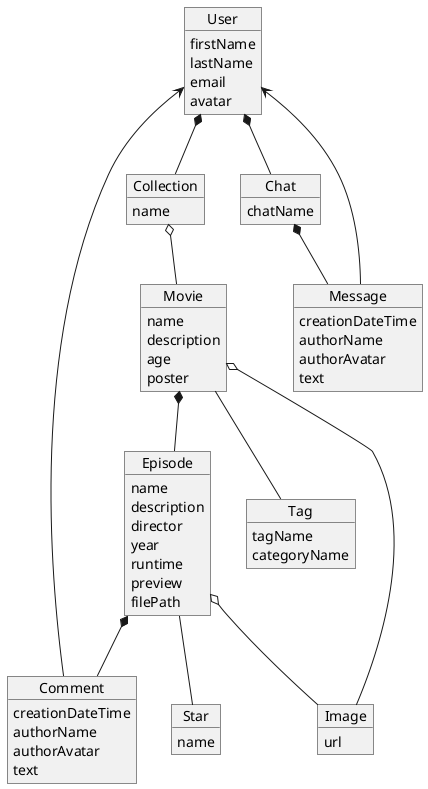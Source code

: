@startuml
'https://plantuml.com/object-diagram

object User {
    firstName
    lastName
    email
    avatar
}

object Movie {
    name
    description
    age
    poster
}

object Image {
    url
}

object Episode {
    name
    description
    director
    year
    runtime
    preview
    filePath
}

object Comment {
    creationDateTime
    authorName
    authorAvatar
    text
}

object Tag {
    tagName
    categoryName
}

object Collection {
    name
}

object Chat {
    chatName
}

object Message {
    creationDateTime
    authorName
    authorAvatar
    text
}

object Star {
    name
}

User *-- Collection
User *-- Chat
Chat *-- Message
Movie *-- Episode
Movie o-- Image
Movie -- Tag
Episode *-- Comment
Collection o-- Movie
Episode -- Star
Episode o-- Image
User <-- Comment
User <-- Message

@enduml

